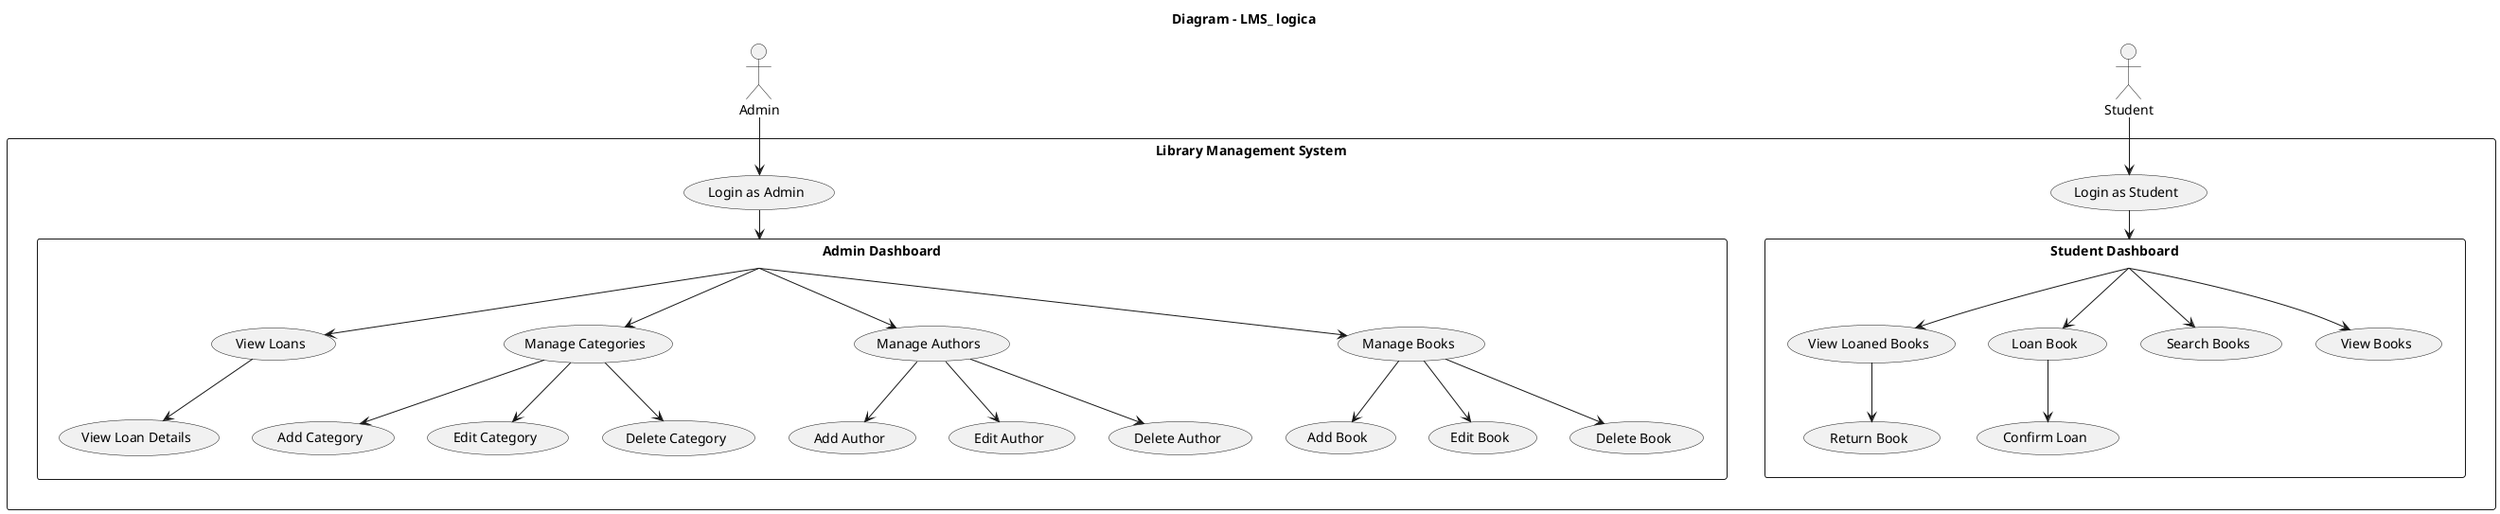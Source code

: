 @startumltitle  Diagram - LMS_ logicaactor Adminactor Studentrectangle "Library Management System" {    Admin --> (Login as Admin)    Student --> (Login as Student)    (Login as Admin) --> (Admin Dashboard)    (Login as Student) --> (Student Dashboard)    rectangle "Admin Dashboard" {        (Admin Dashboard) --> (Manage Books)        (Admin Dashboard) --> (Manage Authors)        (Admin Dashboard) --> (Manage Categories)        (Admin Dashboard) --> (View Loans)                (Manage Books) --> (Add Book)        (Manage Books) --> (Edit Book)        (Manage Books) --> (Delete Book)                (Manage Authors) --> (Add Author)        (Manage Authors) --> (Edit Author)        (Manage Authors) --> (Delete Author)                (Manage Categories) --> (Add Category)        (Manage Categories) --> (Edit Category)        (Manage Categories) --> (Delete Category)                (View Loans) --> (View Loan Details)    }    rectangle "Student Dashboard" {        (Student Dashboard) --> (View Books)        (Student Dashboard) --> (Search Books)        (Student Dashboard) --> (Loan Book)        (Student Dashboard) --> (View Loaned Books)                (Loan Book) --> (Confirm Loan)        (View Loaned Books) --> (Return Book)    }}@enduml